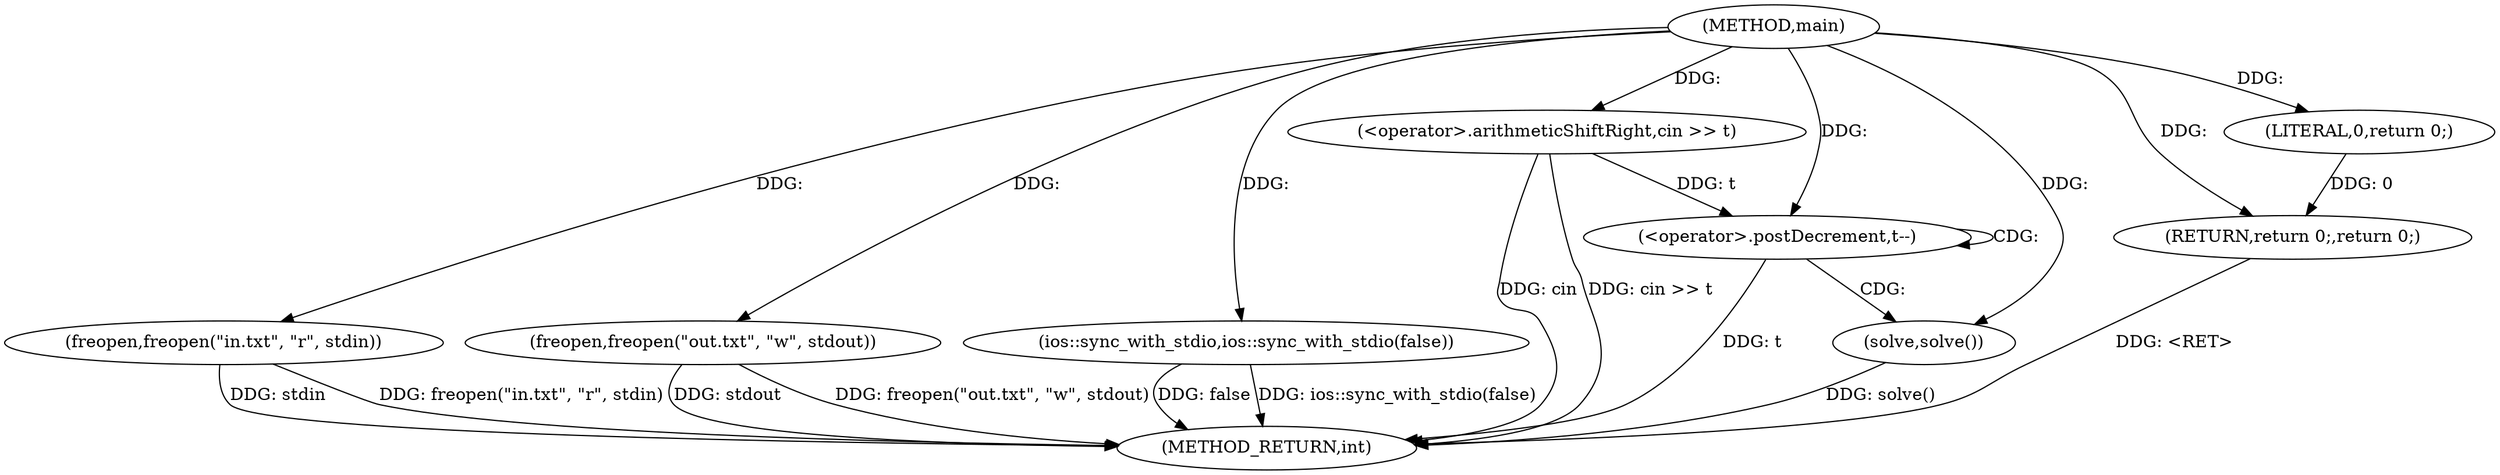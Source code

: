 digraph "main" {  
"1000172" [label = "(METHOD,main)" ]
"1000194" [label = "(METHOD_RETURN,int)" ]
"1000174" [label = "(freopen,freopen(\"in.txt\", \"r\", stdin))" ]
"1000178" [label = "(freopen,freopen(\"out.txt\", \"w\", stdout))" ]
"1000182" [label = "(ios::sync_with_stdio,ios::sync_with_stdio(false))" ]
"1000185" [label = "(<operator>.arithmeticShiftRight,cin >> t)" ]
"1000192" [label = "(RETURN,return 0;,return 0;)" ]
"1000189" [label = "(<operator>.postDecrement,t--)" ]
"1000191" [label = "(solve,solve())" ]
"1000193" [label = "(LITERAL,0,return 0;)" ]
  "1000174" -> "1000194"  [ label = "DDG: freopen(\"in.txt\", \"r\", stdin)"] 
  "1000178" -> "1000194"  [ label = "DDG: freopen(\"out.txt\", \"w\", stdout)"] 
  "1000182" -> "1000194"  [ label = "DDG: ios::sync_with_stdio(false)"] 
  "1000185" -> "1000194"  [ label = "DDG: cin >> t"] 
  "1000189" -> "1000194"  [ label = "DDG: t"] 
  "1000191" -> "1000194"  [ label = "DDG: solve()"] 
  "1000192" -> "1000194"  [ label = "DDG: <RET>"] 
  "1000178" -> "1000194"  [ label = "DDG: stdout"] 
  "1000185" -> "1000194"  [ label = "DDG: cin"] 
  "1000182" -> "1000194"  [ label = "DDG: false"] 
  "1000174" -> "1000194"  [ label = "DDG: stdin"] 
  "1000193" -> "1000192"  [ label = "DDG: 0"] 
  "1000172" -> "1000192"  [ label = "DDG: "] 
  "1000172" -> "1000174"  [ label = "DDG: "] 
  "1000172" -> "1000178"  [ label = "DDG: "] 
  "1000172" -> "1000182"  [ label = "DDG: "] 
  "1000172" -> "1000185"  [ label = "DDG: "] 
  "1000172" -> "1000191"  [ label = "DDG: "] 
  "1000172" -> "1000193"  [ label = "DDG: "] 
  "1000185" -> "1000189"  [ label = "DDG: t"] 
  "1000172" -> "1000189"  [ label = "DDG: "] 
  "1000189" -> "1000191"  [ label = "CDG: "] 
  "1000189" -> "1000189"  [ label = "CDG: "] 
}
